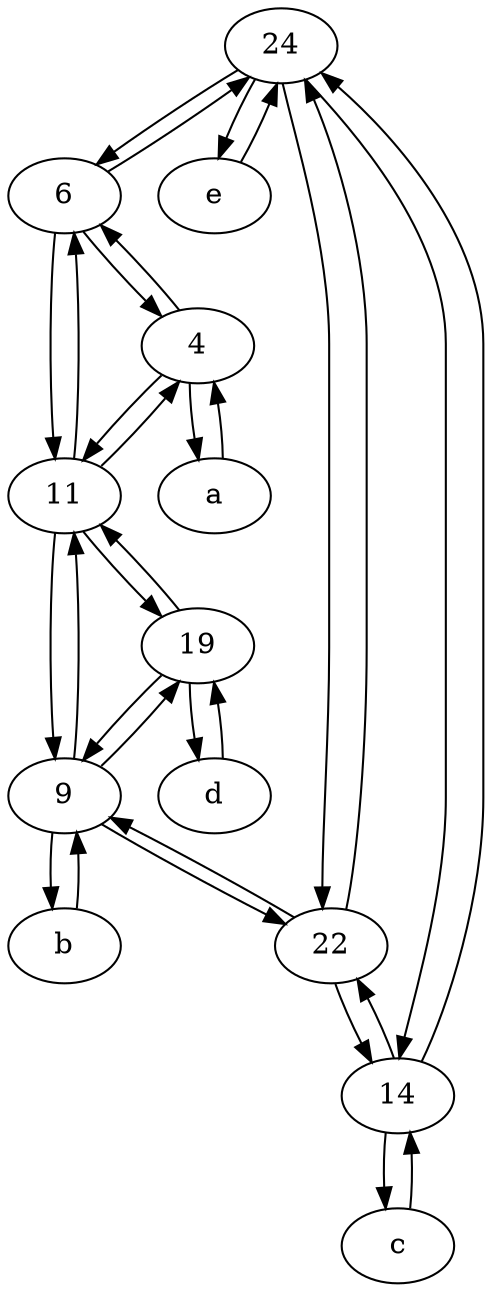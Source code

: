 digraph  {
	24;
	6;
	9;
	c [pos="20,10!"];
	e [pos="30,50!"];
	19;
	11;
	22;
	a [pos="40,10!"];
	14;
	d [pos="20,30!"];
	b [pos="50,20!"];
	4;
	24 -> 22;
	22 -> 14;
	24 -> 6;
	9 -> 22;
	a -> 4;
	22 -> 9;
	e -> 24;
	19 -> 9;
	c -> 14;
	11 -> 9;
	24 -> e;
	19 -> 11;
	19 -> d;
	6 -> 11;
	9 -> 19;
	d -> 19;
	6 -> 4;
	14 -> 24;
	22 -> 24;
	9 -> b;
	14 -> 22;
	11 -> 19;
	24 -> 14;
	6 -> 24;
	11 -> 4;
	4 -> 11;
	11 -> 6;
	14 -> c;
	b -> 9;
	9 -> 11;
	4 -> 6;
	4 -> a;

	}